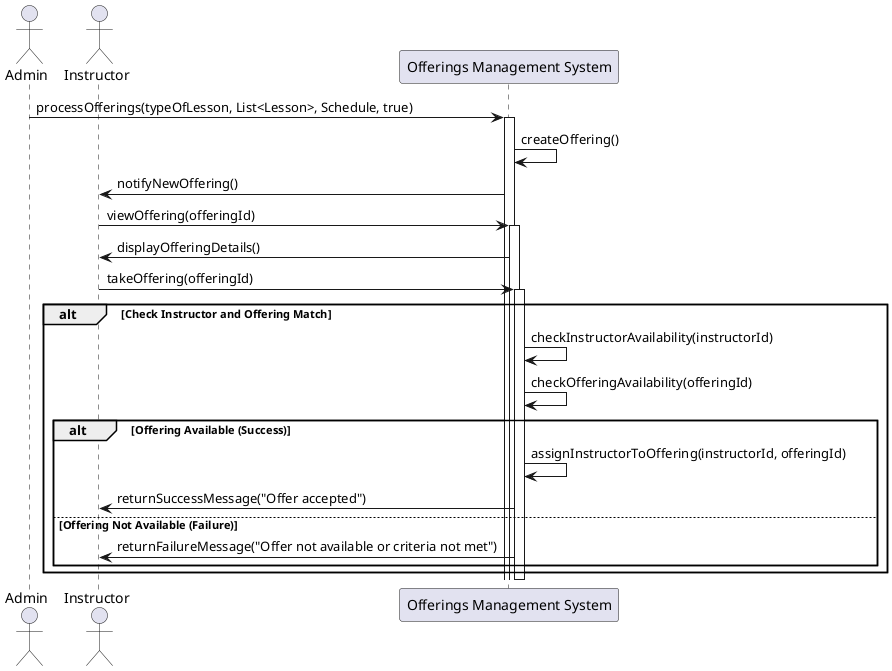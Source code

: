 @startuml
actor Admin
actor Instructor
participant "Offerings Management System" as System

Admin -> System: processOfferings(typeOfLesson, List<Lesson>, Schedule, true)
activate System
System -> System: createOffering()
System -> Instructor: notifyNewOffering()

Instructor -> System: viewOffering(offeringId)
activate System
System -> Instructor: displayOfferingDetails()

Instructor -> System: takeOffering(offeringId)
activate System

alt Check Instructor and Offering Match
    System -> System: checkInstructorAvailability(instructorId)
    System -> System: checkOfferingAvailability(offeringId)

    alt Offering Available (Success)
        System -> System: assignInstructorToOffering(instructorId, offeringId)
        System -> Instructor: returnSuccessMessage("Offer accepted")
    else Offering Not Available (Failure)
        System -> Instructor: returnFailureMessage("Offer not available or criteria not met")
    end
end
deactivate System
@enduml